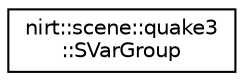 digraph "Graphical Class Hierarchy"
{
 // LATEX_PDF_SIZE
  edge [fontname="Helvetica",fontsize="10",labelfontname="Helvetica",labelfontsize="10"];
  node [fontname="Helvetica",fontsize="10",shape=record];
  rankdir="LR";
  Node0 [label="nirt::scene::quake3\l::SVarGroup",height=0.2,width=0.4,color="black", fillcolor="white", style="filled",URL="$structnirt_1_1scene_1_1quake3_1_1SVarGroup.html",tooltip=" "];
}
